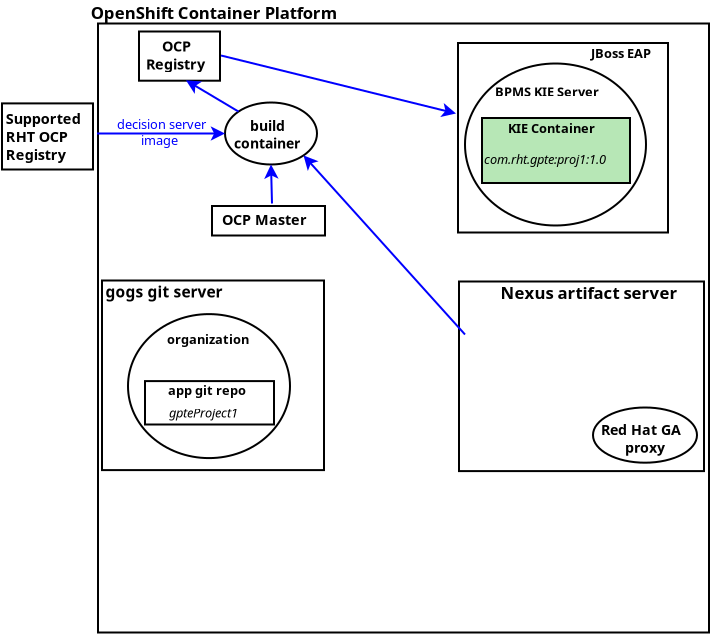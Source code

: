 <?xml version="1.0" encoding="UTF-8"?>
<dia:diagram xmlns:dia="http://www.lysator.liu.se/~alla/dia/">
  <dia:layer name="local components" visible="true"/>
  <dia:layer name="gogs install" visible="true">
    <dia:object type="Standard - Box" version="0" id="O0">
      <dia:attribute name="obj_pos">
        <dia:point val="13.8,30.72"/>
      </dia:attribute>
      <dia:attribute name="obj_bb">
        <dia:rectangle val="13.75,30.67;24.95,40.25"/>
      </dia:attribute>
      <dia:attribute name="elem_corner">
        <dia:point val="13.8,30.72"/>
      </dia:attribute>
      <dia:attribute name="elem_width">
        <dia:real val="11.1"/>
      </dia:attribute>
      <dia:attribute name="elem_height">
        <dia:real val="9.48"/>
      </dia:attribute>
      <dia:attribute name="border_width">
        <dia:real val="0.1"/>
      </dia:attribute>
      <dia:attribute name="show_background">
        <dia:boolean val="false"/>
      </dia:attribute>
    </dia:object>
    <dia:object type="Standard - Text" version="1" id="O1">
      <dia:attribute name="obj_pos">
        <dia:point val="13.975,31.575"/>
      </dia:attribute>
      <dia:attribute name="obj_bb">
        <dia:rectangle val="13.952,30.832;20.593,31.803"/>
      </dia:attribute>
      <dia:attribute name="text">
        <dia:composite type="text">
          <dia:attribute name="string">
            <dia:string>#gogs git server#</dia:string>
          </dia:attribute>
          <dia:attribute name="font">
            <dia:font family="sans" style="80" name="Helvetica-Bold"/>
          </dia:attribute>
          <dia:attribute name="height">
            <dia:real val="0.969"/>
          </dia:attribute>
          <dia:attribute name="pos">
            <dia:point val="13.975,31.575"/>
          </dia:attribute>
          <dia:attribute name="color">
            <dia:color val="#000000"/>
          </dia:attribute>
          <dia:attribute name="alignment">
            <dia:enum val="0"/>
          </dia:attribute>
        </dia:composite>
      </dia:attribute>
      <dia:attribute name="valign">
        <dia:enum val="3"/>
      </dia:attribute>
    </dia:object>
  </dia:layer>
  <dia:layer name="Jenkins" visible="false">
    <dia:object type="Standard - Box" version="0" id="O2">
      <dia:attribute name="obj_pos">
        <dia:point val="25,41.4"/>
      </dia:attribute>
      <dia:attribute name="obj_bb">
        <dia:rectangle val="24.95,41.35;33.35,46.77"/>
      </dia:attribute>
      <dia:attribute name="elem_corner">
        <dia:point val="25,41.4"/>
      </dia:attribute>
      <dia:attribute name="elem_width">
        <dia:real val="8.3"/>
      </dia:attribute>
      <dia:attribute name="elem_height">
        <dia:real val="5.32"/>
      </dia:attribute>
      <dia:attribute name="border_width">
        <dia:real val="0.1"/>
      </dia:attribute>
      <dia:attribute name="show_background">
        <dia:boolean val="false"/>
      </dia:attribute>
    </dia:object>
    <dia:object type="Standard - Text" version="1" id="O3">
      <dia:attribute name="obj_pos">
        <dia:point val="29.875,46.345"/>
      </dia:attribute>
      <dia:attribute name="obj_bb">
        <dia:rectangle val="29.875,45.625;33.042,46.528"/>
      </dia:attribute>
      <dia:attribute name="text">
        <dia:composite type="text">
          <dia:attribute name="string">
            <dia:string>#Jenkins#</dia:string>
          </dia:attribute>
          <dia:attribute name="font">
            <dia:font family="sans" style="80" name="Helvetica-Bold"/>
          </dia:attribute>
          <dia:attribute name="height">
            <dia:real val="0.969"/>
          </dia:attribute>
          <dia:attribute name="pos">
            <dia:point val="29.875,46.345"/>
          </dia:attribute>
          <dia:attribute name="color">
            <dia:color val="#000000"/>
          </dia:attribute>
          <dia:attribute name="alignment">
            <dia:enum val="0"/>
          </dia:attribute>
        </dia:composite>
      </dia:attribute>
      <dia:attribute name="valign">
        <dia:enum val="3"/>
      </dia:attribute>
    </dia:object>
    <dia:object type="Standard - Box" version="0" id="O4">
      <dia:attribute name="obj_pos">
        <dia:point val="26.1,41.75"/>
      </dia:attribute>
      <dia:attribute name="obj_bb">
        <dia:rectangle val="26.05,41.7;32.6,44.67"/>
      </dia:attribute>
      <dia:attribute name="elem_corner">
        <dia:point val="26.1,41.75"/>
      </dia:attribute>
      <dia:attribute name="elem_width">
        <dia:real val="6.45"/>
      </dia:attribute>
      <dia:attribute name="elem_height">
        <dia:real val="2.87"/>
      </dia:attribute>
      <dia:attribute name="border_width">
        <dia:real val="0.1"/>
      </dia:attribute>
      <dia:attribute name="show_background">
        <dia:boolean val="false"/>
      </dia:attribute>
    </dia:object>
    <dia:object type="Standard - Text" version="1" id="O5">
      <dia:attribute name="obj_pos">
        <dia:point val="26.7,42.625"/>
      </dia:attribute>
      <dia:attribute name="obj_bb">
        <dia:rectangle val="26.7,42.03;32.14,42.775"/>
      </dia:attribute>
      <dia:attribute name="text">
        <dia:composite type="text">
          <dia:attribute name="string">
            <dia:string>#Application Job#</dia:string>
          </dia:attribute>
          <dia:attribute name="font">
            <dia:font family="sans" style="80" name="Helvetica-Bold"/>
          </dia:attribute>
          <dia:attribute name="height">
            <dia:real val="0.8"/>
          </dia:attribute>
          <dia:attribute name="pos">
            <dia:point val="26.7,42.625"/>
          </dia:attribute>
          <dia:attribute name="color">
            <dia:color val="#000000"/>
          </dia:attribute>
          <dia:attribute name="alignment">
            <dia:enum val="0"/>
          </dia:attribute>
        </dia:composite>
      </dia:attribute>
      <dia:attribute name="valign">
        <dia:enum val="3"/>
      </dia:attribute>
    </dia:object>
    <dia:object type="Standard - Text" version="1" id="O6">
      <dia:attribute name="obj_pos">
        <dia:point val="27.6,44.02"/>
      </dia:attribute>
      <dia:attribute name="obj_bb">
        <dia:rectangle val="27.6,43.425;31.683,44.17"/>
      </dia:attribute>
      <dia:attribute name="text">
        <dia:composite type="text">
          <dia:attribute name="string">
            <dia:string>#gpteProject1#</dia:string>
          </dia:attribute>
          <dia:attribute name="font">
            <dia:font family="sans" style="8" name="Helvetica-Oblique"/>
          </dia:attribute>
          <dia:attribute name="height">
            <dia:real val="0.8"/>
          </dia:attribute>
          <dia:attribute name="pos">
            <dia:point val="27.6,44.02"/>
          </dia:attribute>
          <dia:attribute name="color">
            <dia:color val="#000000"/>
          </dia:attribute>
          <dia:attribute name="alignment">
            <dia:enum val="0"/>
          </dia:attribute>
        </dia:composite>
      </dia:attribute>
      <dia:attribute name="valign">
        <dia:enum val="3"/>
      </dia:attribute>
    </dia:object>
  </dia:layer>
  <dia:layer name="gogs components" visible="true">
    <dia:object type="Standard - Ellipse" version="0" id="O7">
      <dia:attribute name="obj_pos">
        <dia:point val="15.1,32.4"/>
      </dia:attribute>
      <dia:attribute name="obj_bb">
        <dia:rectangle val="15.05,32.35;23.25,39.65"/>
      </dia:attribute>
      <dia:attribute name="elem_corner">
        <dia:point val="15.1,32.4"/>
      </dia:attribute>
      <dia:attribute name="elem_width">
        <dia:real val="8.1"/>
      </dia:attribute>
      <dia:attribute name="elem_height">
        <dia:real val="7.2"/>
      </dia:attribute>
      <dia:attribute name="border_width">
        <dia:real val="0.1"/>
      </dia:attribute>
      <dia:attribute name="show_background">
        <dia:boolean val="false"/>
      </dia:attribute>
    </dia:object>
    <dia:object type="Standard - Text" version="1" id="O8">
      <dia:attribute name="obj_pos">
        <dia:point val="17.05,33.9"/>
      </dia:attribute>
      <dia:attribute name="obj_bb">
        <dia:rectangle val="17.05,33.305;21.595,34.05"/>
      </dia:attribute>
      <dia:attribute name="text">
        <dia:composite type="text">
          <dia:attribute name="string">
            <dia:string>#organization#</dia:string>
          </dia:attribute>
          <dia:attribute name="font">
            <dia:font family="sans" style="80" name="Helvetica-Bold"/>
          </dia:attribute>
          <dia:attribute name="height">
            <dia:real val="0.8"/>
          </dia:attribute>
          <dia:attribute name="pos">
            <dia:point val="17.05,33.9"/>
          </dia:attribute>
          <dia:attribute name="color">
            <dia:color val="#000000"/>
          </dia:attribute>
          <dia:attribute name="alignment">
            <dia:enum val="0"/>
          </dia:attribute>
        </dia:composite>
      </dia:attribute>
      <dia:attribute name="valign">
        <dia:enum val="3"/>
      </dia:attribute>
    </dia:object>
    <dia:object type="Standard - Text" version="1" id="O9">
      <dia:attribute name="obj_pos">
        <dia:point val="18.7,35.6"/>
      </dia:attribute>
      <dia:attribute name="obj_bb">
        <dia:rectangle val="18.7,35.005;18.7,35.75"/>
      </dia:attribute>
      <dia:attribute name="text">
        <dia:composite type="text">
          <dia:attribute name="string">
            <dia:string>##</dia:string>
          </dia:attribute>
          <dia:attribute name="font">
            <dia:font family="sans" style="0" name="Helvetica"/>
          </dia:attribute>
          <dia:attribute name="height">
            <dia:real val="0.8"/>
          </dia:attribute>
          <dia:attribute name="pos">
            <dia:point val="18.7,35.6"/>
          </dia:attribute>
          <dia:attribute name="color">
            <dia:color val="#000000"/>
          </dia:attribute>
          <dia:attribute name="alignment">
            <dia:enum val="0"/>
          </dia:attribute>
        </dia:composite>
      </dia:attribute>
      <dia:attribute name="valign">
        <dia:enum val="3"/>
      </dia:attribute>
    </dia:object>
    <dia:object type="Standard - Text" version="1" id="O10">
      <dia:attribute name="obj_pos">
        <dia:point val="17.1,36.45"/>
      </dia:attribute>
      <dia:attribute name="obj_bb">
        <dia:rectangle val="17.1,35.855;21.523,36.6"/>
      </dia:attribute>
      <dia:attribute name="text">
        <dia:composite type="text">
          <dia:attribute name="string">
            <dia:string>#app git repo#</dia:string>
          </dia:attribute>
          <dia:attribute name="font">
            <dia:font family="sans" style="80" name="Helvetica-Bold"/>
          </dia:attribute>
          <dia:attribute name="height">
            <dia:real val="0.8"/>
          </dia:attribute>
          <dia:attribute name="pos">
            <dia:point val="17.1,36.45"/>
          </dia:attribute>
          <dia:attribute name="color">
            <dia:color val="#000000"/>
          </dia:attribute>
          <dia:attribute name="alignment">
            <dia:enum val="0"/>
          </dia:attribute>
        </dia:composite>
      </dia:attribute>
      <dia:attribute name="valign">
        <dia:enum val="3"/>
      </dia:attribute>
    </dia:object>
    <dia:object type="Standard - Box" version="0" id="O11">
      <dia:attribute name="obj_pos">
        <dia:point val="15.95,35.75"/>
      </dia:attribute>
      <dia:attribute name="obj_bb">
        <dia:rectangle val="15.9,35.7;22.45,37.97"/>
      </dia:attribute>
      <dia:attribute name="elem_corner">
        <dia:point val="15.95,35.75"/>
      </dia:attribute>
      <dia:attribute name="elem_width">
        <dia:real val="6.45"/>
      </dia:attribute>
      <dia:attribute name="elem_height">
        <dia:real val="2.17"/>
      </dia:attribute>
      <dia:attribute name="border_width">
        <dia:real val="0.1"/>
      </dia:attribute>
      <dia:attribute name="show_background">
        <dia:boolean val="false"/>
      </dia:attribute>
    </dia:object>
    <dia:object type="Standard - Text" version="1" id="O12">
      <dia:attribute name="obj_pos">
        <dia:point val="17.15,37.57"/>
      </dia:attribute>
      <dia:attribute name="obj_bb">
        <dia:rectangle val="17.15,36.975;21.233,37.72"/>
      </dia:attribute>
      <dia:attribute name="text">
        <dia:composite type="text">
          <dia:attribute name="string">
            <dia:string>#gpteProject1#</dia:string>
          </dia:attribute>
          <dia:attribute name="font">
            <dia:font family="sans" style="8" name="Helvetica-Oblique"/>
          </dia:attribute>
          <dia:attribute name="height">
            <dia:real val="0.8"/>
          </dia:attribute>
          <dia:attribute name="pos">
            <dia:point val="17.15,37.57"/>
          </dia:attribute>
          <dia:attribute name="color">
            <dia:color val="#000000"/>
          </dia:attribute>
          <dia:attribute name="alignment">
            <dia:enum val="0"/>
          </dia:attribute>
        </dia:composite>
      </dia:attribute>
      <dia:attribute name="valign">
        <dia:enum val="3"/>
      </dia:attribute>
    </dia:object>
  </dia:layer>
  <dia:layer name="Nexus install" visible="true">
    <dia:object type="Standard - Box" version="0" id="O13">
      <dia:attribute name="obj_pos">
        <dia:point val="31.65,30.77"/>
      </dia:attribute>
      <dia:attribute name="obj_bb">
        <dia:rectangle val="31.6,30.72;43.95,40.3"/>
      </dia:attribute>
      <dia:attribute name="elem_corner">
        <dia:point val="31.65,30.77"/>
      </dia:attribute>
      <dia:attribute name="elem_width">
        <dia:real val="12.25"/>
      </dia:attribute>
      <dia:attribute name="elem_height">
        <dia:real val="9.48"/>
      </dia:attribute>
      <dia:attribute name="border_width">
        <dia:real val="0.1"/>
      </dia:attribute>
      <dia:attribute name="show_background">
        <dia:boolean val="false"/>
      </dia:attribute>
    </dia:object>
    <dia:object type="Standard - Text" version="1" id="O14">
      <dia:attribute name="obj_pos">
        <dia:point val="33.72,31.64"/>
      </dia:attribute>
      <dia:attribute name="obj_bb">
        <dia:rectangle val="33.72,30.865;43.68,31.837"/>
      </dia:attribute>
      <dia:attribute name="text">
        <dia:composite type="text">
          <dia:attribute name="string">
            <dia:string>#Nexus artifact server#</dia:string>
          </dia:attribute>
          <dia:attribute name="font">
            <dia:font family="sans" style="80" name="Helvetica-Bold"/>
          </dia:attribute>
          <dia:attribute name="height">
            <dia:real val="1.044"/>
          </dia:attribute>
          <dia:attribute name="pos">
            <dia:point val="33.72,31.64"/>
          </dia:attribute>
          <dia:attribute name="color">
            <dia:color val="#000000"/>
          </dia:attribute>
          <dia:attribute name="alignment">
            <dia:enum val="0"/>
          </dia:attribute>
        </dia:composite>
      </dia:attribute>
      <dia:attribute name="valign">
        <dia:enum val="3"/>
      </dia:attribute>
    </dia:object>
    <dia:object type="Standard - Ellipse" version="0" id="O15">
      <dia:attribute name="obj_pos">
        <dia:point val="38.35,37.07"/>
      </dia:attribute>
      <dia:attribute name="obj_bb">
        <dia:rectangle val="38.3,37.02;43.6,39.88"/>
      </dia:attribute>
      <dia:attribute name="elem_corner">
        <dia:point val="38.35,37.07"/>
      </dia:attribute>
      <dia:attribute name="elem_width">
        <dia:real val="5.2"/>
      </dia:attribute>
      <dia:attribute name="elem_height">
        <dia:real val="2.76"/>
      </dia:attribute>
      <dia:attribute name="border_width">
        <dia:real val="0.1"/>
      </dia:attribute>
      <dia:attribute name="show_background">
        <dia:boolean val="false"/>
      </dia:attribute>
    </dia:object>
    <dia:object type="Standard - Text" version="1" id="O16">
      <dia:attribute name="obj_pos">
        <dia:point val="38.745,38.44"/>
      </dia:attribute>
      <dia:attribute name="obj_bb">
        <dia:rectangle val="38.745,37.78;43.325,39.496"/>
      </dia:attribute>
      <dia:attribute name="text">
        <dia:composite type="text">
          <dia:attribute name="string">
            <dia:string>#Red Hat GA
      proxy#</dia:string>
          </dia:attribute>
          <dia:attribute name="font">
            <dia:font family="sans" style="80" name="Helvetica-Bold"/>
          </dia:attribute>
          <dia:attribute name="height">
            <dia:real val="0.888"/>
          </dia:attribute>
          <dia:attribute name="pos">
            <dia:point val="38.745,38.44"/>
          </dia:attribute>
          <dia:attribute name="color">
            <dia:color val="#000000"/>
          </dia:attribute>
          <dia:attribute name="alignment">
            <dia:enum val="0"/>
          </dia:attribute>
        </dia:composite>
      </dia:attribute>
      <dia:attribute name="valign">
        <dia:enum val="3"/>
      </dia:attribute>
    </dia:object>
  </dia:layer>
  <dia:layer name="JBoss EAP" visible="false">
    <dia:object type="Standard - Box" version="0" id="O17">
      <dia:attribute name="obj_pos">
        <dia:point val="22.45,18.1"/>
      </dia:attribute>
      <dia:attribute name="obj_bb">
        <dia:rectangle val="22.4,18.05;35.6,29.3"/>
      </dia:attribute>
      <dia:attribute name="elem_corner">
        <dia:point val="22.45,18.1"/>
      </dia:attribute>
      <dia:attribute name="elem_width">
        <dia:real val="13.1"/>
      </dia:attribute>
      <dia:attribute name="elem_height">
        <dia:real val="11.15"/>
      </dia:attribute>
      <dia:attribute name="border_width">
        <dia:real val="0.1"/>
      </dia:attribute>
      <dia:attribute name="show_background">
        <dia:boolean val="false"/>
      </dia:attribute>
    </dia:object>
    <dia:object type="Standard - Text" version="1" id="O18">
      <dia:attribute name="obj_pos">
        <dia:point val="31.5,18.95"/>
      </dia:attribute>
      <dia:attribute name="obj_bb">
        <dia:rectangle val="31.5,18.355;35.062,19.1"/>
      </dia:attribute>
      <dia:attribute name="text">
        <dia:composite type="text">
          <dia:attribute name="string">
            <dia:string>#JBoss EAP#</dia:string>
          </dia:attribute>
          <dia:attribute name="font">
            <dia:font family="sans" style="80" name="Helvetica-Bold"/>
          </dia:attribute>
          <dia:attribute name="height">
            <dia:real val="0.8"/>
          </dia:attribute>
          <dia:attribute name="pos">
            <dia:point val="31.5,18.95"/>
          </dia:attribute>
          <dia:attribute name="color">
            <dia:color val="#000000"/>
          </dia:attribute>
          <dia:attribute name="alignment">
            <dia:enum val="0"/>
          </dia:attribute>
        </dia:composite>
      </dia:attribute>
      <dia:attribute name="valign">
        <dia:enum val="3"/>
      </dia:attribute>
    </dia:object>
    <dia:object type="Standard - Ellipse" version="0" id="O19">
      <dia:attribute name="obj_pos">
        <dia:point val="24.05,19.12"/>
      </dia:attribute>
      <dia:attribute name="obj_bb">
        <dia:rectangle val="24,19.07;34.25,28.18"/>
      </dia:attribute>
      <dia:attribute name="elem_corner">
        <dia:point val="24.05,19.12"/>
      </dia:attribute>
      <dia:attribute name="elem_width">
        <dia:real val="10.15"/>
      </dia:attribute>
      <dia:attribute name="elem_height">
        <dia:real val="9.01"/>
      </dia:attribute>
      <dia:attribute name="border_width">
        <dia:real val="0.1"/>
      </dia:attribute>
      <dia:attribute name="show_background">
        <dia:boolean val="false"/>
      </dia:attribute>
    </dia:object>
    <dia:object type="Standard - Text" version="1" id="O20">
      <dia:attribute name="obj_pos">
        <dia:point val="26.1,21.22"/>
      </dia:attribute>
      <dia:attribute name="obj_bb">
        <dia:rectangle val="26.1,20.625;32.148,21.37"/>
      </dia:attribute>
      <dia:attribute name="text">
        <dia:composite type="text">
          <dia:attribute name="string">
            <dia:string>#BPMS KIE Server#</dia:string>
          </dia:attribute>
          <dia:attribute name="font">
            <dia:font family="sans" style="80" name="Helvetica-Bold"/>
          </dia:attribute>
          <dia:attribute name="height">
            <dia:real val="0.8"/>
          </dia:attribute>
          <dia:attribute name="pos">
            <dia:point val="26.1,21.22"/>
          </dia:attribute>
          <dia:attribute name="color">
            <dia:color val="#000000"/>
          </dia:attribute>
          <dia:attribute name="alignment">
            <dia:enum val="0"/>
          </dia:attribute>
        </dia:composite>
      </dia:attribute>
      <dia:attribute name="valign">
        <dia:enum val="3"/>
      </dia:attribute>
    </dia:object>
  </dia:layer>
  <dia:layer name="git pull" visible="false">
    <dia:object type="Standard - Line" version="0" id="O21">
      <dia:attribute name="obj_pos">
        <dia:point val="21.2,37.87"/>
      </dia:attribute>
      <dia:attribute name="obj_bb">
        <dia:rectangle val="21.129,37.799;26.329,42.949"/>
      </dia:attribute>
      <dia:attribute name="conn_endpoints">
        <dia:point val="21.2,37.87"/>
        <dia:point val="26.25,42.87"/>
      </dia:attribute>
      <dia:attribute name="numcp">
        <dia:int val="1"/>
      </dia:attribute>
      <dia:attribute name="line_color">
        <dia:color val="#0000ff"/>
      </dia:attribute>
      <dia:attribute name="end_arrow">
        <dia:enum val="22"/>
      </dia:attribute>
      <dia:attribute name="end_arrow_length">
        <dia:real val="0.5"/>
      </dia:attribute>
      <dia:attribute name="end_arrow_width">
        <dia:real val="0.5"/>
      </dia:attribute>
    </dia:object>
    <dia:object type="Standard - Text" version="1" id="O22">
      <dia:attribute name="obj_pos">
        <dia:point val="22.7,41.12"/>
      </dia:attribute>
      <dia:attribute name="obj_bb">
        <dia:rectangle val="22.7,40.525;23.867,41.27"/>
      </dia:attribute>
      <dia:attribute name="text">
        <dia:composite type="text">
          <dia:attribute name="string">
            <dia:string>#pull#</dia:string>
          </dia:attribute>
          <dia:attribute name="font">
            <dia:font family="sans" style="0" name="Helvetica"/>
          </dia:attribute>
          <dia:attribute name="height">
            <dia:real val="0.8"/>
          </dia:attribute>
          <dia:attribute name="pos">
            <dia:point val="22.7,41.12"/>
          </dia:attribute>
          <dia:attribute name="color">
            <dia:color val="#0000ff"/>
          </dia:attribute>
          <dia:attribute name="alignment">
            <dia:enum val="0"/>
          </dia:attribute>
        </dia:composite>
      </dia:attribute>
      <dia:attribute name="valign">
        <dia:enum val="3"/>
      </dia:attribute>
    </dia:object>
  </dia:layer>
  <dia:layer name="nexus components" visible="false">
    <dia:object type="Standard - Ellipse" version="0" id="O23">
      <dia:attribute name="obj_pos">
        <dia:point val="31.71,32.22"/>
      </dia:attribute>
      <dia:attribute name="obj_bb">
        <dia:rectangle val="31.66,32.17;40.9,37.42"/>
      </dia:attribute>
      <dia:attribute name="elem_corner">
        <dia:point val="31.71,32.22"/>
      </dia:attribute>
      <dia:attribute name="elem_width">
        <dia:real val="9.14"/>
      </dia:attribute>
      <dia:attribute name="elem_height">
        <dia:real val="5.15"/>
      </dia:attribute>
      <dia:attribute name="border_width">
        <dia:real val="0.1"/>
      </dia:attribute>
      <dia:attribute name="show_background">
        <dia:boolean val="false"/>
      </dia:attribute>
    </dia:object>
    <dia:object type="Standard - Text" version="1" id="O24">
      <dia:attribute name="obj_pos">
        <dia:point val="34.7,33.5"/>
      </dia:attribute>
      <dia:attribute name="obj_bb">
        <dia:rectangle val="34.7,32.85;38.928,34.539"/>
      </dia:attribute>
      <dia:attribute name="text">
        <dia:composite type="text">
          <dia:attribute name="string">
            <dia:string>#app binary
     repo#</dia:string>
          </dia:attribute>
          <dia:attribute name="font">
            <dia:font family="sans" style="80" name="Helvetica-Bold"/>
          </dia:attribute>
          <dia:attribute name="height">
            <dia:real val="0.874"/>
          </dia:attribute>
          <dia:attribute name="pos">
            <dia:point val="34.7,33.5"/>
          </dia:attribute>
          <dia:attribute name="color">
            <dia:color val="#000000"/>
          </dia:attribute>
          <dia:attribute name="alignment">
            <dia:enum val="0"/>
          </dia:attribute>
        </dia:composite>
      </dia:attribute>
      <dia:attribute name="valign">
        <dia:enum val="3"/>
      </dia:attribute>
    </dia:object>
    <dia:object type="Standard - Text" version="1" id="O25">
      <dia:attribute name="obj_pos">
        <dia:point val="32.65,35.69"/>
      </dia:attribute>
      <dia:attribute name="obj_bb">
        <dia:rectangle val="32.65,35.095;39.895,35.84"/>
      </dia:attribute>
      <dia:attribute name="text">
        <dia:composite type="text">
          <dia:attribute name="string">
            <dia:string>#com.rht.gpte:proj1:1.0#</dia:string>
          </dia:attribute>
          <dia:attribute name="font">
            <dia:font family="sans" style="8" name="Helvetica-Oblique"/>
          </dia:attribute>
          <dia:attribute name="height">
            <dia:real val="0.8"/>
          </dia:attribute>
          <dia:attribute name="pos">
            <dia:point val="32.65,35.69"/>
          </dia:attribute>
          <dia:attribute name="color">
            <dia:color val="#000000"/>
          </dia:attribute>
          <dia:attribute name="alignment">
            <dia:enum val="0"/>
          </dia:attribute>
        </dia:composite>
      </dia:attribute>
      <dia:attribute name="valign">
        <dia:enum val="3"/>
      </dia:attribute>
    </dia:object>
    <dia:object type="Standard - Line" version="0" id="O26">
      <dia:attribute name="obj_pos">
        <dia:point val="31.621,41.866"/>
      </dia:attribute>
      <dia:attribute name="obj_bb">
        <dia:rectangle val="31.557,36.764;33.493,41.929"/>
      </dia:attribute>
      <dia:attribute name="conn_endpoints">
        <dia:point val="31.621,41.866"/>
        <dia:point val="33.35,36.87"/>
      </dia:attribute>
      <dia:attribute name="numcp">
        <dia:int val="1"/>
      </dia:attribute>
      <dia:attribute name="line_color">
        <dia:color val="#0000ff"/>
      </dia:attribute>
      <dia:attribute name="end_arrow">
        <dia:enum val="22"/>
      </dia:attribute>
      <dia:attribute name="end_arrow_length">
        <dia:real val="0.5"/>
      </dia:attribute>
      <dia:attribute name="end_arrow_width">
        <dia:real val="0.5"/>
      </dia:attribute>
    </dia:object>
    <dia:object type="Standard - Text" version="1" id="O27">
      <dia:attribute name="obj_pos">
        <dia:point val="30.321,41.016"/>
      </dia:attribute>
      <dia:attribute name="obj_bb">
        <dia:rectangle val="30.321,40.421;34.248,41.166"/>
      </dia:attribute>
      <dia:attribute name="text">
        <dia:composite type="text">
          <dia:attribute name="string">
            <dia:string>#mvn   install#</dia:string>
          </dia:attribute>
          <dia:attribute name="font">
            <dia:font family="sans" style="0" name="Helvetica"/>
          </dia:attribute>
          <dia:attribute name="height">
            <dia:real val="0.8"/>
          </dia:attribute>
          <dia:attribute name="pos">
            <dia:point val="30.321,41.016"/>
          </dia:attribute>
          <dia:attribute name="color">
            <dia:color val="#0000ff"/>
          </dia:attribute>
          <dia:attribute name="alignment">
            <dia:enum val="0"/>
          </dia:attribute>
        </dia:composite>
      </dia:attribute>
      <dia:attribute name="valign">
        <dia:enum val="3"/>
      </dia:attribute>
    </dia:object>
  </dia:layer>
  <dia:layer name="http put" visible="false">
    <dia:object type="Standard - Line" version="0" id="O28">
      <dia:attribute name="obj_pos">
        <dia:point val="29.421,41.916"/>
      </dia:attribute>
      <dia:attribute name="obj_bb">
        <dia:rectangle val="29.087,28.008;29.811,41.966"/>
      </dia:attribute>
      <dia:attribute name="conn_endpoints">
        <dia:point val="29.421,41.916"/>
        <dia:point val="29.45,28.12"/>
      </dia:attribute>
      <dia:attribute name="numcp">
        <dia:int val="1"/>
      </dia:attribute>
      <dia:attribute name="line_color">
        <dia:color val="#0000ff"/>
      </dia:attribute>
      <dia:attribute name="end_arrow">
        <dia:enum val="22"/>
      </dia:attribute>
      <dia:attribute name="end_arrow_length">
        <dia:real val="0.5"/>
      </dia:attribute>
      <dia:attribute name="end_arrow_width">
        <dia:real val="0.5"/>
      </dia:attribute>
    </dia:object>
    <dia:object type="Standard - Text" version="1" id="O29">
      <dia:attribute name="obj_pos">
        <dia:point val="27.521,33.266"/>
      </dia:attribute>
      <dia:attribute name="obj_bb">
        <dia:rectangle val="27.521,32.671;31.008,33.416"/>
      </dia:attribute>
      <dia:attribute name="text">
        <dia:composite type="text">
          <dia:attribute name="string">
            <dia:string>#HTTP   PUT#</dia:string>
          </dia:attribute>
          <dia:attribute name="font">
            <dia:font family="sans" style="0" name="Helvetica"/>
          </dia:attribute>
          <dia:attribute name="height">
            <dia:real val="0.8"/>
          </dia:attribute>
          <dia:attribute name="pos">
            <dia:point val="27.521,33.266"/>
          </dia:attribute>
          <dia:attribute name="color">
            <dia:color val="#0000ff"/>
          </dia:attribute>
          <dia:attribute name="alignment">
            <dia:enum val="0"/>
          </dia:attribute>
        </dia:composite>
      </dia:attribute>
      <dia:attribute name="valign">
        <dia:enum val="3"/>
      </dia:attribute>
    </dia:object>
  </dia:layer>
  <dia:layer name="KIE Container" visible="false">
    <dia:object type="Standard - Box" version="0" id="O30">
      <dia:attribute name="obj_pos">
        <dia:point val="25.5,23.37"/>
      </dia:attribute>
      <dia:attribute name="obj_bb">
        <dia:rectangle val="25.45,23.32;32.95,26.67"/>
      </dia:attribute>
      <dia:attribute name="elem_corner">
        <dia:point val="25.5,23.37"/>
      </dia:attribute>
      <dia:attribute name="elem_width">
        <dia:real val="7.4"/>
      </dia:attribute>
      <dia:attribute name="elem_height">
        <dia:real val="3.25"/>
      </dia:attribute>
      <dia:attribute name="border_width">
        <dia:real val="0.1"/>
      </dia:attribute>
      <dia:attribute name="inner_color">
        <dia:color val="#b7e7b6"/>
      </dia:attribute>
      <dia:attribute name="show_background">
        <dia:boolean val="true"/>
      </dia:attribute>
    </dia:object>
    <dia:object type="Standard - Text" version="1" id="O31">
      <dia:attribute name="obj_pos">
        <dia:point val="26.8,24.12"/>
      </dia:attribute>
      <dia:attribute name="obj_bb">
        <dia:rectangle val="26.8,23.525;31.72,24.27"/>
      </dia:attribute>
      <dia:attribute name="text">
        <dia:composite type="text">
          <dia:attribute name="string">
            <dia:string>#KIE Container#</dia:string>
          </dia:attribute>
          <dia:attribute name="font">
            <dia:font family="sans" style="80" name="Helvetica-Bold"/>
          </dia:attribute>
          <dia:attribute name="height">
            <dia:real val="0.8"/>
          </dia:attribute>
          <dia:attribute name="pos">
            <dia:point val="26.8,24.12"/>
          </dia:attribute>
          <dia:attribute name="color">
            <dia:color val="#000000"/>
          </dia:attribute>
          <dia:attribute name="alignment">
            <dia:enum val="0"/>
          </dia:attribute>
        </dia:composite>
      </dia:attribute>
      <dia:attribute name="valign">
        <dia:enum val="3"/>
      </dia:attribute>
    </dia:object>
    <dia:object type="Standard - Text" version="1" id="O32">
      <dia:attribute name="obj_pos">
        <dia:point val="25.6,25.67"/>
      </dia:attribute>
      <dia:attribute name="obj_bb">
        <dia:rectangle val="25.6,25.075;32.845,25.82"/>
      </dia:attribute>
      <dia:attribute name="text">
        <dia:composite type="text">
          <dia:attribute name="string">
            <dia:string>#com.rht.gpte:proj1:1.0#</dia:string>
          </dia:attribute>
          <dia:attribute name="font">
            <dia:font family="sans" style="8" name="Helvetica-Oblique"/>
          </dia:attribute>
          <dia:attribute name="height">
            <dia:real val="0.8"/>
          </dia:attribute>
          <dia:attribute name="pos">
            <dia:point val="25.6,25.67"/>
          </dia:attribute>
          <dia:attribute name="color">
            <dia:color val="#000000"/>
          </dia:attribute>
          <dia:attribute name="alignment">
            <dia:enum val="0"/>
          </dia:attribute>
        </dia:composite>
      </dia:attribute>
      <dia:attribute name="valign">
        <dia:enum val="3"/>
      </dia:attribute>
    </dia:object>
    <dia:object type="Standard - Line" version="0" id="O33">
      <dia:attribute name="obj_pos">
        <dia:point val="33.5,32.87"/>
      </dia:attribute>
      <dia:attribute name="obj_bb">
        <dia:rectangle val="30.045,26.572;33.568,32.938"/>
      </dia:attribute>
      <dia:attribute name="conn_endpoints">
        <dia:point val="33.5,32.87"/>
        <dia:point val="30.115,26.67"/>
      </dia:attribute>
      <dia:attribute name="numcp">
        <dia:int val="1"/>
      </dia:attribute>
      <dia:attribute name="line_color">
        <dia:color val="#0000ff"/>
      </dia:attribute>
      <dia:attribute name="end_arrow">
        <dia:enum val="22"/>
      </dia:attribute>
      <dia:attribute name="end_arrow_length">
        <dia:real val="0.5"/>
      </dia:attribute>
      <dia:attribute name="end_arrow_width">
        <dia:real val="0.5"/>
      </dia:attribute>
      <dia:connections>
        <dia:connection handle="1" to="O30" connection="8"/>
      </dia:connections>
    </dia:object>
  </dia:layer>
  <dia:layer name="OCP" visible="true">
    <dia:object type="Standard - Box" version="0" id="O34">
      <dia:attribute name="obj_pos">
        <dia:point val="8.8,21.865"/>
      </dia:attribute>
      <dia:attribute name="obj_bb">
        <dia:rectangle val="8.75,21.815;13.4,25.22"/>
      </dia:attribute>
      <dia:attribute name="elem_corner">
        <dia:point val="8.8,21.865"/>
      </dia:attribute>
      <dia:attribute name="elem_width">
        <dia:real val="4.55"/>
      </dia:attribute>
      <dia:attribute name="elem_height">
        <dia:real val="3.305"/>
      </dia:attribute>
      <dia:attribute name="border_width">
        <dia:real val="0.1"/>
      </dia:attribute>
      <dia:attribute name="show_background">
        <dia:boolean val="false"/>
      </dia:attribute>
    </dia:object>
    <dia:object type="Standard - Text" version="1" id="O35">
      <dia:attribute name="obj_pos">
        <dia:point val="8.985,22.89"/>
      </dia:attribute>
      <dia:attribute name="obj_bb">
        <dia:rectangle val="8.985,22.22;13.262,24.865"/>
      </dia:attribute>
      <dia:attribute name="text">
        <dia:composite type="text">
          <dia:attribute name="string">
            <dia:string>#Supported
RHT OCP
Registry#</dia:string>
          </dia:attribute>
          <dia:attribute name="font">
            <dia:font family="sans" style="80" name="Helvetica-Bold"/>
          </dia:attribute>
          <dia:attribute name="height">
            <dia:real val="0.902"/>
          </dia:attribute>
          <dia:attribute name="pos">
            <dia:point val="8.985,22.89"/>
          </dia:attribute>
          <dia:attribute name="color">
            <dia:color val="#000000"/>
          </dia:attribute>
          <dia:attribute name="alignment">
            <dia:enum val="0"/>
          </dia:attribute>
        </dia:composite>
      </dia:attribute>
      <dia:attribute name="valign">
        <dia:enum val="3"/>
      </dia:attribute>
    </dia:object>
    <dia:object type="Standard - Box" version="0" id="O36">
      <dia:attribute name="obj_pos">
        <dia:point val="13.6,17.87"/>
      </dia:attribute>
      <dia:attribute name="obj_bb">
        <dia:rectangle val="13.55,17.82;44.2,48.37"/>
      </dia:attribute>
      <dia:attribute name="elem_corner">
        <dia:point val="13.6,17.87"/>
      </dia:attribute>
      <dia:attribute name="elem_width">
        <dia:real val="30.55"/>
      </dia:attribute>
      <dia:attribute name="elem_height">
        <dia:real val="30.45"/>
      </dia:attribute>
      <dia:attribute name="border_width">
        <dia:real val="0.1"/>
      </dia:attribute>
      <dia:attribute name="show_background">
        <dia:boolean val="false"/>
      </dia:attribute>
    </dia:object>
    <dia:object type="Standard - Text" version="1" id="O37">
      <dia:attribute name="obj_pos">
        <dia:point val="13.235,17.64"/>
      </dia:attribute>
      <dia:attribute name="obj_bb">
        <dia:rectangle val="13.235,16.865;27.21,17.837"/>
      </dia:attribute>
      <dia:attribute name="text">
        <dia:composite type="text">
          <dia:attribute name="string">
            <dia:string>#OpenShift Container Platform#</dia:string>
          </dia:attribute>
          <dia:attribute name="font">
            <dia:font family="sans" style="80" name="Helvetica-Bold"/>
          </dia:attribute>
          <dia:attribute name="height">
            <dia:real val="1.044"/>
          </dia:attribute>
          <dia:attribute name="pos">
            <dia:point val="13.235,17.64"/>
          </dia:attribute>
          <dia:attribute name="color">
            <dia:color val="#000000"/>
          </dia:attribute>
          <dia:attribute name="alignment">
            <dia:enum val="0"/>
          </dia:attribute>
        </dia:composite>
      </dia:attribute>
      <dia:attribute name="valign">
        <dia:enum val="3"/>
      </dia:attribute>
    </dia:object>
    <dia:object type="Standard - Box" version="0" id="O38">
      <dia:attribute name="obj_pos">
        <dia:point val="15.65,18.27"/>
      </dia:attribute>
      <dia:attribute name="obj_bb">
        <dia:rectangle val="15.6,18.22;19.75,20.78"/>
      </dia:attribute>
      <dia:attribute name="elem_corner">
        <dia:point val="15.65,18.27"/>
      </dia:attribute>
      <dia:attribute name="elem_width">
        <dia:real val="4.05"/>
      </dia:attribute>
      <dia:attribute name="elem_height">
        <dia:real val="2.46"/>
      </dia:attribute>
      <dia:attribute name="border_width">
        <dia:real val="0.1"/>
      </dia:attribute>
      <dia:attribute name="show_background">
        <dia:boolean val="false"/>
      </dia:attribute>
    </dia:object>
    <dia:object type="Standard - Text" version="1" id="O39">
      <dia:attribute name="obj_pos">
        <dia:point val="16,19.27"/>
      </dia:attribute>
      <dia:attribute name="obj_bb">
        <dia:rectangle val="16,18.602;19.402,20.339"/>
      </dia:attribute>
      <dia:attribute name="text">
        <dia:composite type="text">
          <dia:attribute name="string">
            <dia:string>#    OCP
Registry#</dia:string>
          </dia:attribute>
          <dia:attribute name="font">
            <dia:font family="sans" style="80" name="Helvetica-Bold"/>
          </dia:attribute>
          <dia:attribute name="height">
            <dia:real val="0.899"/>
          </dia:attribute>
          <dia:attribute name="pos">
            <dia:point val="16,19.27"/>
          </dia:attribute>
          <dia:attribute name="color">
            <dia:color val="#000000"/>
          </dia:attribute>
          <dia:attribute name="alignment">
            <dia:enum val="0"/>
          </dia:attribute>
        </dia:composite>
      </dia:attribute>
      <dia:attribute name="valign">
        <dia:enum val="3"/>
      </dia:attribute>
    </dia:object>
    <dia:object type="Standard - Box" version="0" id="O40">
      <dia:attribute name="obj_pos">
        <dia:point val="19.3,26.995"/>
      </dia:attribute>
      <dia:attribute name="obj_bb">
        <dia:rectangle val="19.25,26.945;25,28.52"/>
      </dia:attribute>
      <dia:attribute name="elem_corner">
        <dia:point val="19.3,26.995"/>
      </dia:attribute>
      <dia:attribute name="elem_width">
        <dia:real val="5.65"/>
      </dia:attribute>
      <dia:attribute name="elem_height">
        <dia:real val="1.475"/>
      </dia:attribute>
      <dia:attribute name="border_width">
        <dia:real val="0.1"/>
      </dia:attribute>
      <dia:attribute name="show_background">
        <dia:boolean val="false"/>
      </dia:attribute>
    </dia:object>
    <dia:object type="Standard - Text" version="1" id="O41">
      <dia:attribute name="obj_pos">
        <dia:point val="19.8,27.945"/>
      </dia:attribute>
      <dia:attribute name="obj_bb">
        <dia:rectangle val="19.8,27.277;24.535,28.115"/>
      </dia:attribute>
      <dia:attribute name="text">
        <dia:composite type="text">
          <dia:attribute name="string">
            <dia:string>#OCP Master#</dia:string>
          </dia:attribute>
          <dia:attribute name="font">
            <dia:font family="sans" style="80" name="Helvetica-Bold"/>
          </dia:attribute>
          <dia:attribute name="height">
            <dia:real val="0.899"/>
          </dia:attribute>
          <dia:attribute name="pos">
            <dia:point val="19.8,27.945"/>
          </dia:attribute>
          <dia:attribute name="color">
            <dia:color val="#000000"/>
          </dia:attribute>
          <dia:attribute name="alignment">
            <dia:enum val="0"/>
          </dia:attribute>
        </dia:composite>
      </dia:attribute>
      <dia:attribute name="valign">
        <dia:enum val="3"/>
      </dia:attribute>
    </dia:object>
  </dia:layer>
  <dia:layer name="oc new-app" visible="false">
    <dia:object type="Standard - Line" version="0" id="O42">
      <dia:attribute name="obj_pos">
        <dia:point val="29.45,41.77"/>
      </dia:attribute>
      <dia:attribute name="obj_bb">
        <dia:rectangle val="24.081,28.416;29.515,41.835"/>
      </dia:attribute>
      <dia:attribute name="conn_endpoints">
        <dia:point val="29.45,41.77"/>
        <dia:point val="24.2,28.52"/>
      </dia:attribute>
      <dia:attribute name="numcp">
        <dia:int val="1"/>
      </dia:attribute>
      <dia:attribute name="line_color">
        <dia:color val="#0000ff"/>
      </dia:attribute>
      <dia:attribute name="end_arrow">
        <dia:enum val="22"/>
      </dia:attribute>
      <dia:attribute name="end_arrow_length">
        <dia:real val="0.5"/>
      </dia:attribute>
      <dia:attribute name="end_arrow_width">
        <dia:real val="0.5"/>
      </dia:attribute>
    </dia:object>
    <dia:object type="Standard - Text" version="1" id="O43">
      <dia:attribute name="obj_pos">
        <dia:point val="25.85,35.396"/>
      </dia:attribute>
      <dia:attribute name="obj_bb">
        <dia:rectangle val="25.85,34.801;29.962,35.546"/>
      </dia:attribute>
      <dia:attribute name="text">
        <dia:composite type="text">
          <dia:attribute name="string">
            <dia:string>#oc   new-app#</dia:string>
          </dia:attribute>
          <dia:attribute name="font">
            <dia:font family="sans" style="0" name="Helvetica"/>
          </dia:attribute>
          <dia:attribute name="height">
            <dia:real val="0.8"/>
          </dia:attribute>
          <dia:attribute name="pos">
            <dia:point val="25.85,35.396"/>
          </dia:attribute>
          <dia:attribute name="color">
            <dia:color val="#0000ff"/>
          </dia:attribute>
          <dia:attribute name="alignment">
            <dia:enum val="0"/>
          </dia:attribute>
        </dia:composite>
      </dia:attribute>
      <dia:attribute name="valign">
        <dia:enum val="3"/>
      </dia:attribute>
    </dia:object>
  </dia:layer>
  <dia:layer name="OCP Builder" visible="true" active="true">
    <dia:object type="Standard - Ellipse" version="0" id="O44">
      <dia:attribute name="obj_pos">
        <dia:point val="19.95,21.82"/>
      </dia:attribute>
      <dia:attribute name="obj_bb">
        <dia:rectangle val="19.9,21.77;24.6,24.97"/>
      </dia:attribute>
      <dia:attribute name="elem_corner">
        <dia:point val="19.95,21.82"/>
      </dia:attribute>
      <dia:attribute name="elem_width">
        <dia:real val="4.6"/>
      </dia:attribute>
      <dia:attribute name="elem_height">
        <dia:real val="3.1"/>
      </dia:attribute>
      <dia:attribute name="border_width">
        <dia:real val="0.1"/>
      </dia:attribute>
      <dia:attribute name="inner_color">
        <dia:color val="#b7e7b6"/>
      </dia:attribute>
      <dia:attribute name="show_background">
        <dia:boolean val="false"/>
      </dia:attribute>
    </dia:object>
    <dia:object type="Standard - Line" version="0" id="O45">
      <dia:attribute name="obj_pos">
        <dia:point val="22.3,26.87"/>
      </dia:attribute>
      <dia:attribute name="obj_bb">
        <dia:rectangle val="21.904,24.808;22.627,26.921"/>
      </dia:attribute>
      <dia:attribute name="conn_endpoints">
        <dia:point val="22.3,26.87"/>
        <dia:point val="22.25,24.92"/>
      </dia:attribute>
      <dia:attribute name="numcp">
        <dia:int val="1"/>
      </dia:attribute>
      <dia:attribute name="line_color">
        <dia:color val="#0000ff"/>
      </dia:attribute>
      <dia:attribute name="end_arrow">
        <dia:enum val="22"/>
      </dia:attribute>
      <dia:attribute name="end_arrow_length">
        <dia:real val="0.5"/>
      </dia:attribute>
      <dia:attribute name="end_arrow_width">
        <dia:real val="0.5"/>
      </dia:attribute>
      <dia:connections>
        <dia:connection handle="1" to="O44" connection="6"/>
      </dia:connections>
    </dia:object>
    <dia:object type="Standard - Line" version="0" id="O46">
      <dia:attribute name="obj_pos">
        <dia:point val="13.55,23.37"/>
      </dia:attribute>
      <dia:attribute name="obj_bb">
        <dia:rectangle val="13.5,23.008;20.062,23.732"/>
      </dia:attribute>
      <dia:attribute name="conn_endpoints">
        <dia:point val="13.55,23.37"/>
        <dia:point val="19.95,23.37"/>
      </dia:attribute>
      <dia:attribute name="numcp">
        <dia:int val="1"/>
      </dia:attribute>
      <dia:attribute name="line_color">
        <dia:color val="#0000ff"/>
      </dia:attribute>
      <dia:attribute name="end_arrow">
        <dia:enum val="22"/>
      </dia:attribute>
      <dia:attribute name="end_arrow_length">
        <dia:real val="0.5"/>
      </dia:attribute>
      <dia:attribute name="end_arrow_width">
        <dia:real val="0.5"/>
      </dia:attribute>
      <dia:connections>
        <dia:connection handle="1" to="O44" connection="3"/>
      </dia:connections>
    </dia:object>
    <dia:object type="Standard - Text" version="1" id="O47">
      <dia:attribute name="obj_pos">
        <dia:point val="14.55,23.14"/>
      </dia:attribute>
      <dia:attribute name="obj_bb">
        <dia:rectangle val="14.55,22.545;19.42,24.09"/>
      </dia:attribute>
      <dia:attribute name="text">
        <dia:composite type="text">
          <dia:attribute name="string">
            <dia:string>#decision server
        image#</dia:string>
          </dia:attribute>
          <dia:attribute name="font">
            <dia:font family="sans" style="0" name="Helvetica"/>
          </dia:attribute>
          <dia:attribute name="height">
            <dia:real val="0.8"/>
          </dia:attribute>
          <dia:attribute name="pos">
            <dia:point val="14.55,23.14"/>
          </dia:attribute>
          <dia:attribute name="color">
            <dia:color val="#0000ff"/>
          </dia:attribute>
          <dia:attribute name="alignment">
            <dia:enum val="0"/>
          </dia:attribute>
        </dia:composite>
      </dia:attribute>
      <dia:attribute name="valign">
        <dia:enum val="3"/>
      </dia:attribute>
    </dia:object>
    <dia:object type="Standard - Line" version="0" id="O48">
      <dia:attribute name="obj_pos">
        <dia:point val="31.95,33.42"/>
      </dia:attribute>
      <dia:attribute name="obj_bb">
        <dia:rectangle val="23.802,24.383;32.021,33.491"/>
      </dia:attribute>
      <dia:attribute name="conn_endpoints">
        <dia:point val="31.95,33.42"/>
        <dia:point val="23.876,24.466"/>
      </dia:attribute>
      <dia:attribute name="numcp">
        <dia:int val="1"/>
      </dia:attribute>
      <dia:attribute name="line_color">
        <dia:color val="#0000ff"/>
      </dia:attribute>
      <dia:attribute name="end_arrow">
        <dia:enum val="22"/>
      </dia:attribute>
      <dia:attribute name="end_arrow_length">
        <dia:real val="0.5"/>
      </dia:attribute>
      <dia:attribute name="end_arrow_width">
        <dia:real val="0.5"/>
      </dia:attribute>
      <dia:connections>
        <dia:connection handle="1" to="O44" connection="7"/>
      </dia:connections>
    </dia:object>
    <dia:object type="Standard - Text" version="1" id="O49">
      <dia:attribute name="obj_pos">
        <dia:point val="20.4,23.245"/>
      </dia:attribute>
      <dia:attribute name="obj_bb">
        <dia:rectangle val="20.4,22.595;24.157,24.284"/>
      </dia:attribute>
      <dia:attribute name="text">
        <dia:composite type="text">
          <dia:attribute name="string">
            <dia:string>#    build
container#</dia:string>
          </dia:attribute>
          <dia:attribute name="font">
            <dia:font family="sans" style="80" name="Helvetica-Bold"/>
          </dia:attribute>
          <dia:attribute name="height">
            <dia:real val="0.874"/>
          </dia:attribute>
          <dia:attribute name="pos">
            <dia:point val="20.4,23.245"/>
          </dia:attribute>
          <dia:attribute name="color">
            <dia:color val="#000000"/>
          </dia:attribute>
          <dia:attribute name="alignment">
            <dia:enum val="0"/>
          </dia:attribute>
        </dia:composite>
      </dia:attribute>
      <dia:attribute name="valign">
        <dia:enum val="3"/>
      </dia:attribute>
    </dia:object>
  </dia:layer>
  <dia:layer name="push image" visible="true">
    <dia:object type="Standard - Line" version="0" id="O50">
      <dia:attribute name="obj_pos">
        <dia:point val="20.624,22.274"/>
      </dia:attribute>
      <dia:attribute name="obj_bb">
        <dia:rectangle val="17.904,20.642;20.692,22.343"/>
      </dia:attribute>
      <dia:attribute name="conn_endpoints">
        <dia:point val="20.624,22.274"/>
        <dia:point val="18.0,20.711"/>
      </dia:attribute>
      <dia:attribute name="numcp">
        <dia:int val="1"/>
      </dia:attribute>
      <dia:attribute name="line_color">
        <dia:color val="#0000ff"/>
      </dia:attribute>
      <dia:attribute name="end_arrow">
        <dia:enum val="22"/>
      </dia:attribute>
      <dia:attribute name="end_arrow_length">
        <dia:real val="0.5"/>
      </dia:attribute>
      <dia:attribute name="end_arrow_width">
        <dia:real val="0.5"/>
      </dia:attribute>
    </dia:object>
  </dia:layer>
  <dia:layer name="dserver container" visible="true">
    <dia:object type="Standard - Box" version="0" id="O51">
      <dia:attribute name="obj_pos">
        <dia:point val="31.6,18.845"/>
      </dia:attribute>
      <dia:attribute name="obj_bb">
        <dia:rectangle val="31.55,18.795;42.15,28.37"/>
      </dia:attribute>
      <dia:attribute name="elem_corner">
        <dia:point val="31.6,18.845"/>
      </dia:attribute>
      <dia:attribute name="elem_width">
        <dia:real val="10.5"/>
      </dia:attribute>
      <dia:attribute name="elem_height">
        <dia:real val="9.475"/>
      </dia:attribute>
      <dia:attribute name="border_width">
        <dia:real val="0.1"/>
      </dia:attribute>
      <dia:attribute name="show_background">
        <dia:boolean val="false"/>
      </dia:attribute>
    </dia:object>
    <dia:object type="Standard - Text" version="1" id="O52">
      <dia:attribute name="obj_pos">
        <dia:point val="38.25,19.595"/>
      </dia:attribute>
      <dia:attribute name="obj_bb">
        <dia:rectangle val="38.25,19;41.812,19.745"/>
      </dia:attribute>
      <dia:attribute name="text">
        <dia:composite type="text">
          <dia:attribute name="string">
            <dia:string>#JBoss EAP#</dia:string>
          </dia:attribute>
          <dia:attribute name="font">
            <dia:font family="sans" style="80" name="Helvetica-Bold"/>
          </dia:attribute>
          <dia:attribute name="height">
            <dia:real val="0.8"/>
          </dia:attribute>
          <dia:attribute name="pos">
            <dia:point val="38.25,19.595"/>
          </dia:attribute>
          <dia:attribute name="color">
            <dia:color val="#000000"/>
          </dia:attribute>
          <dia:attribute name="alignment">
            <dia:enum val="0"/>
          </dia:attribute>
        </dia:composite>
      </dia:attribute>
      <dia:attribute name="valign">
        <dia:enum val="3"/>
      </dia:attribute>
    </dia:object>
    <dia:object type="Standard - Ellipse" version="0" id="O53">
      <dia:attribute name="obj_pos">
        <dia:point val="31.95,19.87"/>
      </dia:attribute>
      <dia:attribute name="obj_bb">
        <dia:rectangle val="31.9,19.82;41.05,28.02"/>
      </dia:attribute>
      <dia:attribute name="elem_corner">
        <dia:point val="31.95,19.87"/>
      </dia:attribute>
      <dia:attribute name="elem_width">
        <dia:real val="9.05"/>
      </dia:attribute>
      <dia:attribute name="elem_height">
        <dia:real val="8.1"/>
      </dia:attribute>
      <dia:attribute name="border_width">
        <dia:real val="0.1"/>
      </dia:attribute>
      <dia:attribute name="show_background">
        <dia:boolean val="false"/>
      </dia:attribute>
    </dia:object>
    <dia:object type="Standard - Text" version="1" id="O54">
      <dia:attribute name="obj_pos">
        <dia:point val="33.45,21.515"/>
      </dia:attribute>
      <dia:attribute name="obj_bb">
        <dia:rectangle val="33.45,20.92;39.498,21.665"/>
      </dia:attribute>
      <dia:attribute name="text">
        <dia:composite type="text">
          <dia:attribute name="string">
            <dia:string>#BPMS KIE Server#</dia:string>
          </dia:attribute>
          <dia:attribute name="font">
            <dia:font family="sans" style="80" name="Helvetica-Bold"/>
          </dia:attribute>
          <dia:attribute name="height">
            <dia:real val="0.8"/>
          </dia:attribute>
          <dia:attribute name="pos">
            <dia:point val="33.45,21.515"/>
          </dia:attribute>
          <dia:attribute name="color">
            <dia:color val="#000000"/>
          </dia:attribute>
          <dia:attribute name="alignment">
            <dia:enum val="0"/>
          </dia:attribute>
        </dia:composite>
      </dia:attribute>
      <dia:attribute name="valign">
        <dia:enum val="3"/>
      </dia:attribute>
    </dia:object>
    <dia:object type="Standard - Box" version="0" id="O55">
      <dia:attribute name="obj_pos">
        <dia:point val="32.8,22.595"/>
      </dia:attribute>
      <dia:attribute name="obj_bb">
        <dia:rectangle val="32.75,22.545;40.25,25.895"/>
      </dia:attribute>
      <dia:attribute name="elem_corner">
        <dia:point val="32.8,22.595"/>
      </dia:attribute>
      <dia:attribute name="elem_width">
        <dia:real val="7.4"/>
      </dia:attribute>
      <dia:attribute name="elem_height">
        <dia:real val="3.25"/>
      </dia:attribute>
      <dia:attribute name="border_width">
        <dia:real val="0.1"/>
      </dia:attribute>
      <dia:attribute name="inner_color">
        <dia:color val="#b7e7b6"/>
      </dia:attribute>
      <dia:attribute name="show_background">
        <dia:boolean val="true"/>
      </dia:attribute>
    </dia:object>
    <dia:object type="Standard - Text" version="1" id="O56">
      <dia:attribute name="obj_pos">
        <dia:point val="34.1,23.345"/>
      </dia:attribute>
      <dia:attribute name="obj_bb">
        <dia:rectangle val="34.1,22.75;39.02,23.495"/>
      </dia:attribute>
      <dia:attribute name="text">
        <dia:composite type="text">
          <dia:attribute name="string">
            <dia:string>#KIE Container#</dia:string>
          </dia:attribute>
          <dia:attribute name="font">
            <dia:font family="sans" style="80" name="Helvetica-Bold"/>
          </dia:attribute>
          <dia:attribute name="height">
            <dia:real val="0.8"/>
          </dia:attribute>
          <dia:attribute name="pos">
            <dia:point val="34.1,23.345"/>
          </dia:attribute>
          <dia:attribute name="color">
            <dia:color val="#000000"/>
          </dia:attribute>
          <dia:attribute name="alignment">
            <dia:enum val="0"/>
          </dia:attribute>
        </dia:composite>
      </dia:attribute>
      <dia:attribute name="valign">
        <dia:enum val="3"/>
      </dia:attribute>
    </dia:object>
    <dia:object type="Standard - Text" version="1" id="O57">
      <dia:attribute name="obj_pos">
        <dia:point val="32.9,24.895"/>
      </dia:attribute>
      <dia:attribute name="obj_bb">
        <dia:rectangle val="32.9,24.3;40.145,25.045"/>
      </dia:attribute>
      <dia:attribute name="text">
        <dia:composite type="text">
          <dia:attribute name="string">
            <dia:string>#com.rht.gpte:proj1:1.0#</dia:string>
          </dia:attribute>
          <dia:attribute name="font">
            <dia:font family="sans" style="8" name="Helvetica-Oblique"/>
          </dia:attribute>
          <dia:attribute name="height">
            <dia:real val="0.8"/>
          </dia:attribute>
          <dia:attribute name="pos">
            <dia:point val="32.9,24.895"/>
          </dia:attribute>
          <dia:attribute name="color">
            <dia:color val="#000000"/>
          </dia:attribute>
          <dia:attribute name="alignment">
            <dia:enum val="0"/>
          </dia:attribute>
        </dia:composite>
      </dia:attribute>
      <dia:attribute name="valign">
        <dia:enum val="3"/>
      </dia:attribute>
    </dia:object>
    <dia:object type="Standard - Line" version="0" id="O58">
      <dia:attribute name="obj_pos">
        <dia:point val="19.75,19.47"/>
      </dia:attribute>
      <dia:attribute name="obj_bb">
        <dia:rectangle val="19.689,19.41;31.608,22.575"/>
      </dia:attribute>
      <dia:attribute name="conn_endpoints">
        <dia:point val="19.75,19.47"/>
        <dia:point val="31.5,22.37"/>
      </dia:attribute>
      <dia:attribute name="numcp">
        <dia:int val="1"/>
      </dia:attribute>
      <dia:attribute name="line_color">
        <dia:color val="#0000ff"/>
      </dia:attribute>
      <dia:attribute name="end_arrow">
        <dia:enum val="22"/>
      </dia:attribute>
      <dia:attribute name="end_arrow_length">
        <dia:real val="0.5"/>
      </dia:attribute>
      <dia:attribute name="end_arrow_width">
        <dia:real val="0.5"/>
      </dia:attribute>
    </dia:object>
  </dia:layer>
</dia:diagram>
